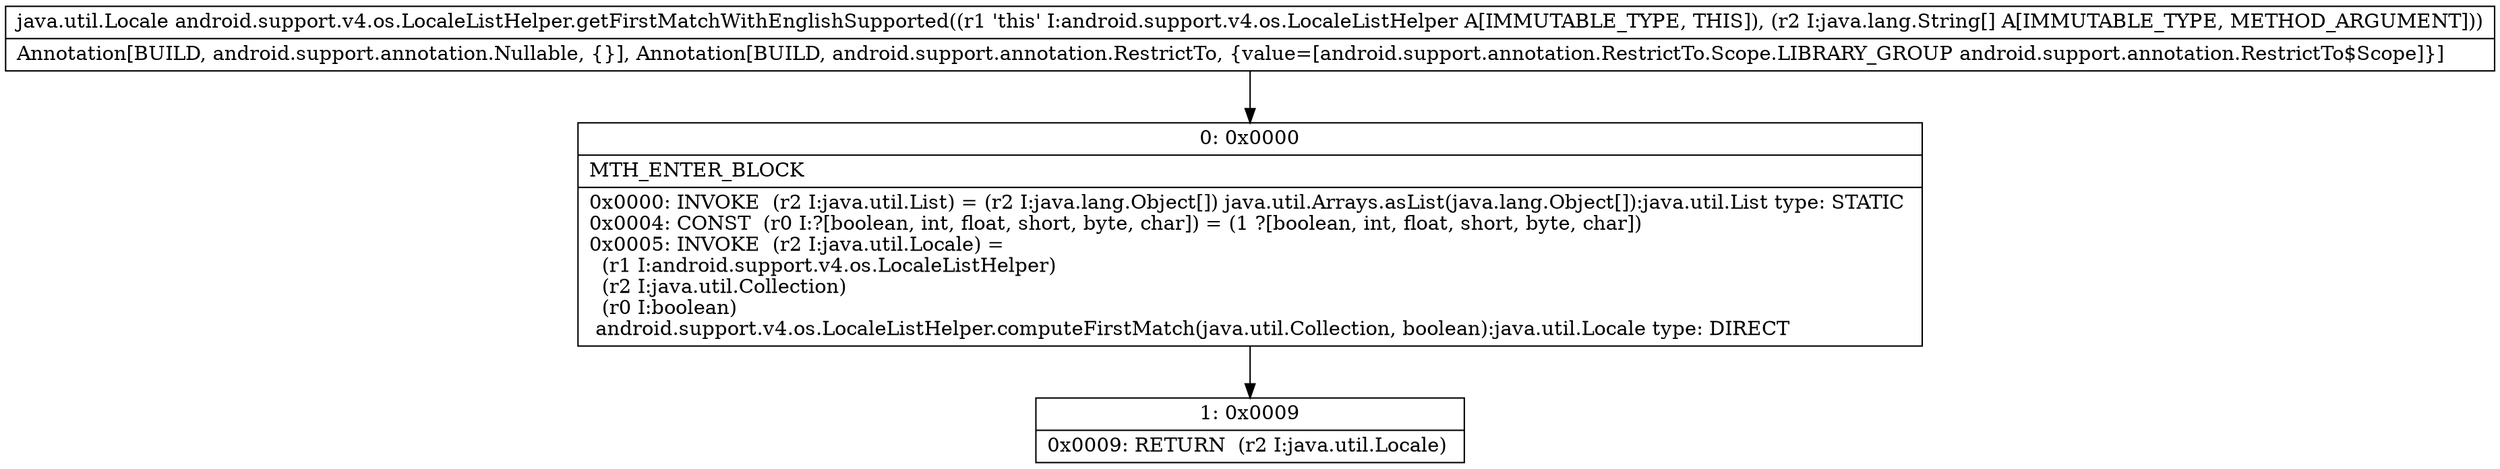 digraph "CFG forandroid.support.v4.os.LocaleListHelper.getFirstMatchWithEnglishSupported([Ljava\/lang\/String;)Ljava\/util\/Locale;" {
Node_0 [shape=record,label="{0\:\ 0x0000|MTH_ENTER_BLOCK\l|0x0000: INVOKE  (r2 I:java.util.List) = (r2 I:java.lang.Object[]) java.util.Arrays.asList(java.lang.Object[]):java.util.List type: STATIC \l0x0004: CONST  (r0 I:?[boolean, int, float, short, byte, char]) = (1 ?[boolean, int, float, short, byte, char]) \l0x0005: INVOKE  (r2 I:java.util.Locale) = \l  (r1 I:android.support.v4.os.LocaleListHelper)\l  (r2 I:java.util.Collection)\l  (r0 I:boolean)\l android.support.v4.os.LocaleListHelper.computeFirstMatch(java.util.Collection, boolean):java.util.Locale type: DIRECT \l}"];
Node_1 [shape=record,label="{1\:\ 0x0009|0x0009: RETURN  (r2 I:java.util.Locale) \l}"];
MethodNode[shape=record,label="{java.util.Locale android.support.v4.os.LocaleListHelper.getFirstMatchWithEnglishSupported((r1 'this' I:android.support.v4.os.LocaleListHelper A[IMMUTABLE_TYPE, THIS]), (r2 I:java.lang.String[] A[IMMUTABLE_TYPE, METHOD_ARGUMENT]))  | Annotation[BUILD, android.support.annotation.Nullable, \{\}], Annotation[BUILD, android.support.annotation.RestrictTo, \{value=[android.support.annotation.RestrictTo.Scope.LIBRARY_GROUP android.support.annotation.RestrictTo$Scope]\}]\l}"];
MethodNode -> Node_0;
Node_0 -> Node_1;
}

